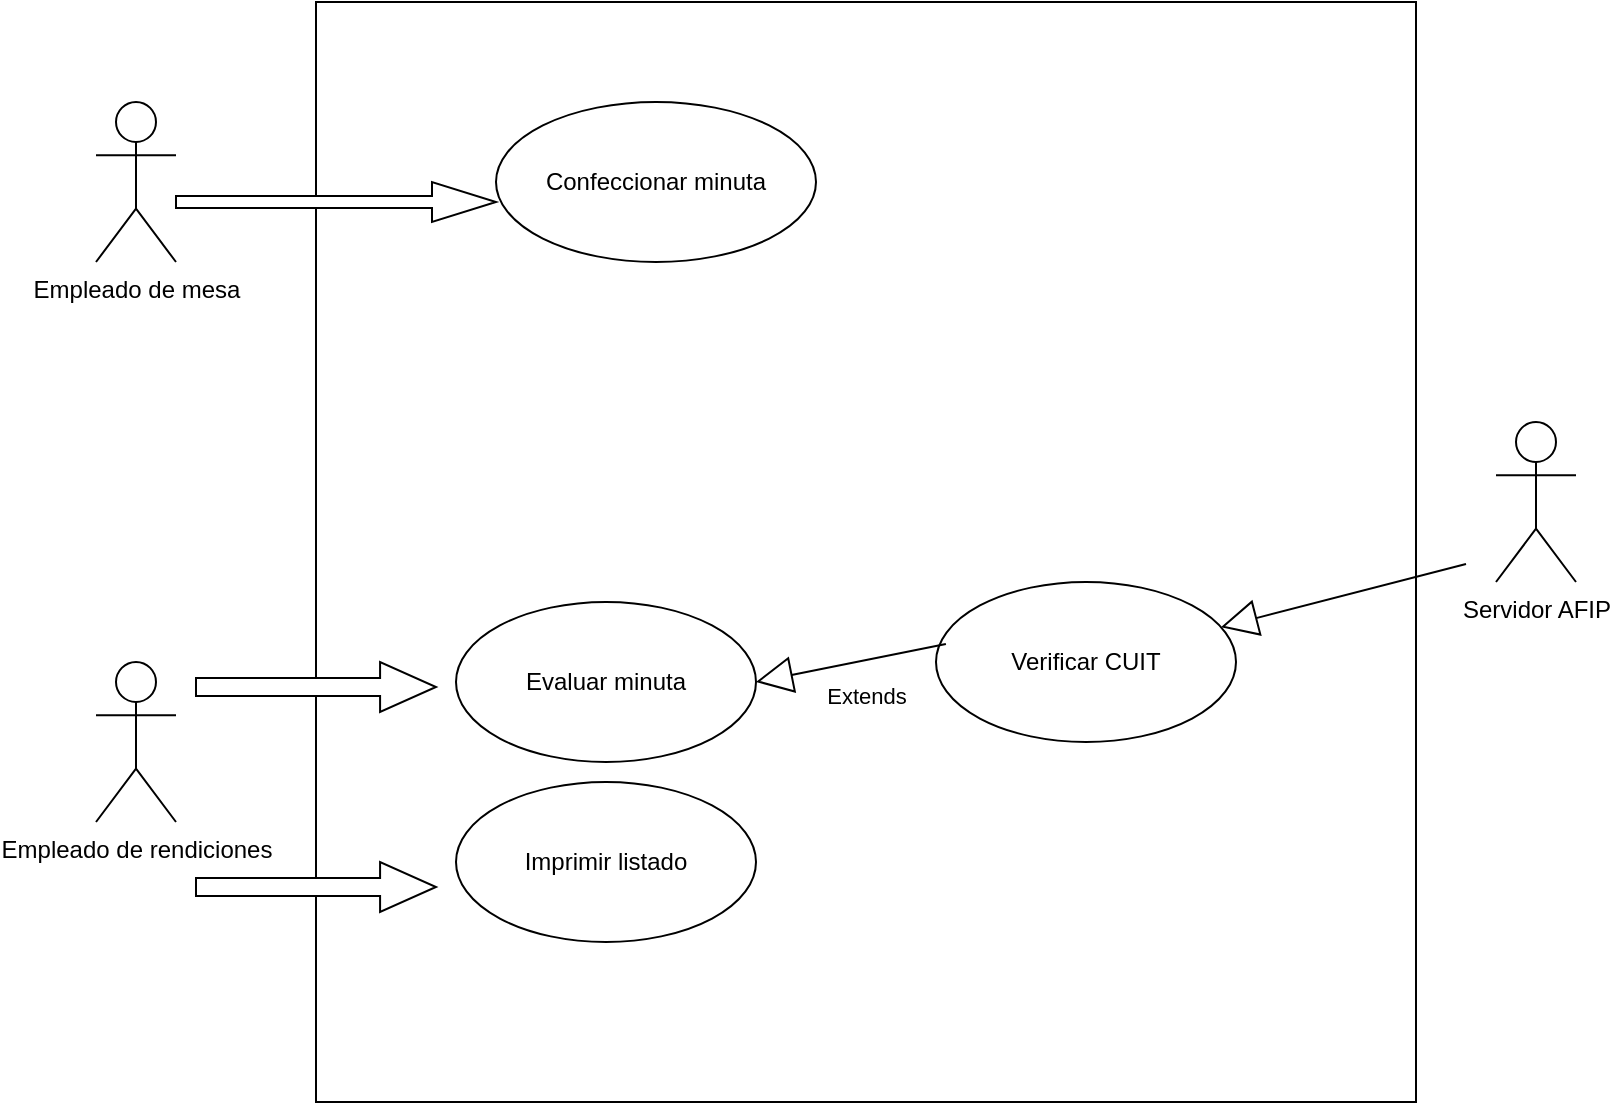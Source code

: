 <mxfile version="24.7.17">
  <diagram name="Página-1" id="7MbBOhCQEYI8DmXKmxkf">
    <mxGraphModel dx="2261" dy="836" grid="1" gridSize="10" guides="1" tooltips="1" connect="1" arrows="1" fold="1" page="1" pageScale="1" pageWidth="827" pageHeight="1169" math="0" shadow="0">
      <root>
        <mxCell id="0" />
        <mxCell id="1" parent="0" />
        <mxCell id="V6bk0OhXfuwTqJnnZIJM-1" value="Empleado de mesa&lt;div&gt;&lt;br&gt;&lt;/div&gt;" style="shape=umlActor;verticalLabelPosition=bottom;verticalAlign=top;html=1;outlineConnect=0;" vertex="1" parent="1">
          <mxGeometry x="40" y="240" width="40" height="80" as="geometry" />
        </mxCell>
        <mxCell id="V6bk0OhXfuwTqJnnZIJM-2" value="" style="whiteSpace=wrap;html=1;aspect=fixed;" vertex="1" parent="1">
          <mxGeometry x="150" y="190" width="550" height="550" as="geometry" />
        </mxCell>
        <mxCell id="V6bk0OhXfuwTqJnnZIJM-3" value="Empleado de rendiciones&lt;div&gt;&lt;br&gt;&lt;/div&gt;" style="shape=umlActor;verticalLabelPosition=bottom;verticalAlign=top;html=1;outlineConnect=0;" vertex="1" parent="1">
          <mxGeometry x="40" y="520" width="40" height="80" as="geometry" />
        </mxCell>
        <mxCell id="V6bk0OhXfuwTqJnnZIJM-13" value="" style="shape=singleArrow;whiteSpace=wrap;html=1;" vertex="1" parent="1">
          <mxGeometry x="80" y="280" width="160" height="20" as="geometry" />
        </mxCell>
        <mxCell id="V6bk0OhXfuwTqJnnZIJM-16" value="" style="shape=singleArrow;whiteSpace=wrap;html=1;arrowWidth=0.36;arrowSize=0.233;" vertex="1" parent="1">
          <mxGeometry x="90" y="520" width="120" height="25" as="geometry" />
        </mxCell>
        <mxCell id="V6bk0OhXfuwTqJnnZIJM-17" value="Confeccionar minuta" style="ellipse;whiteSpace=wrap;html=1;" vertex="1" parent="1">
          <mxGeometry x="240" y="240" width="160" height="80" as="geometry" />
        </mxCell>
        <mxCell id="V6bk0OhXfuwTqJnnZIJM-18" value="Evaluar minuta" style="ellipse;whiteSpace=wrap;html=1;" vertex="1" parent="1">
          <mxGeometry x="220" y="490" width="150" height="80" as="geometry" />
        </mxCell>
        <mxCell id="V6bk0OhXfuwTqJnnZIJM-19" value="Imprimir listado" style="ellipse;whiteSpace=wrap;html=1;" vertex="1" parent="1">
          <mxGeometry x="220" y="580" width="150" height="80" as="geometry" />
        </mxCell>
        <mxCell id="V6bk0OhXfuwTqJnnZIJM-20" value="" style="shape=singleArrow;whiteSpace=wrap;html=1;arrowWidth=0.36;arrowSize=0.233;" vertex="1" parent="1">
          <mxGeometry x="90" y="620" width="120" height="25" as="geometry" />
        </mxCell>
        <mxCell id="V6bk0OhXfuwTqJnnZIJM-21" value="Servidor AFIP&lt;div&gt;&lt;br&gt;&lt;div&gt;&lt;br&gt;&lt;/div&gt;&lt;/div&gt;" style="shape=umlActor;verticalLabelPosition=bottom;verticalAlign=top;html=1;outlineConnect=0;" vertex="1" parent="1">
          <mxGeometry x="740" y="400" width="40" height="80" as="geometry" />
        </mxCell>
        <mxCell id="V6bk0OhXfuwTqJnnZIJM-23" value="Verificar CUIT" style="ellipse;whiteSpace=wrap;html=1;" vertex="1" parent="1">
          <mxGeometry x="460" y="480" width="150" height="80" as="geometry" />
        </mxCell>
        <mxCell id="V6bk0OhXfuwTqJnnZIJM-28" value="Extends" style="endArrow=block;endSize=16;endFill=0;html=1;rounded=0;entryX=1;entryY=0.5;entryDx=0;entryDy=0;exitX=0.033;exitY=0.388;exitDx=0;exitDy=0;exitPerimeter=0;" edge="1" parent="1" source="V6bk0OhXfuwTqJnnZIJM-23" target="V6bk0OhXfuwTqJnnZIJM-18">
          <mxGeometry x="-0.077" y="18" width="160" relative="1" as="geometry">
            <mxPoint x="451.24" y="499.32" as="sourcePoint" />
            <mxPoint x="430.002" y="559.999" as="targetPoint" />
            <mxPoint as="offset" />
          </mxGeometry>
        </mxCell>
        <mxCell id="V6bk0OhXfuwTqJnnZIJM-31" value="" style="endArrow=block;endSize=16;endFill=0;html=1;rounded=0;exitX=0.033;exitY=0.388;exitDx=0;exitDy=0;exitPerimeter=0;" edge="1" parent="1" target="V6bk0OhXfuwTqJnnZIJM-23">
          <mxGeometry x="-0.077" y="18" width="160" relative="1" as="geometry">
            <mxPoint x="725" y="471" as="sourcePoint" />
            <mxPoint x="630" y="490" as="targetPoint" />
            <mxPoint as="offset" />
          </mxGeometry>
        </mxCell>
      </root>
    </mxGraphModel>
  </diagram>
</mxfile>

